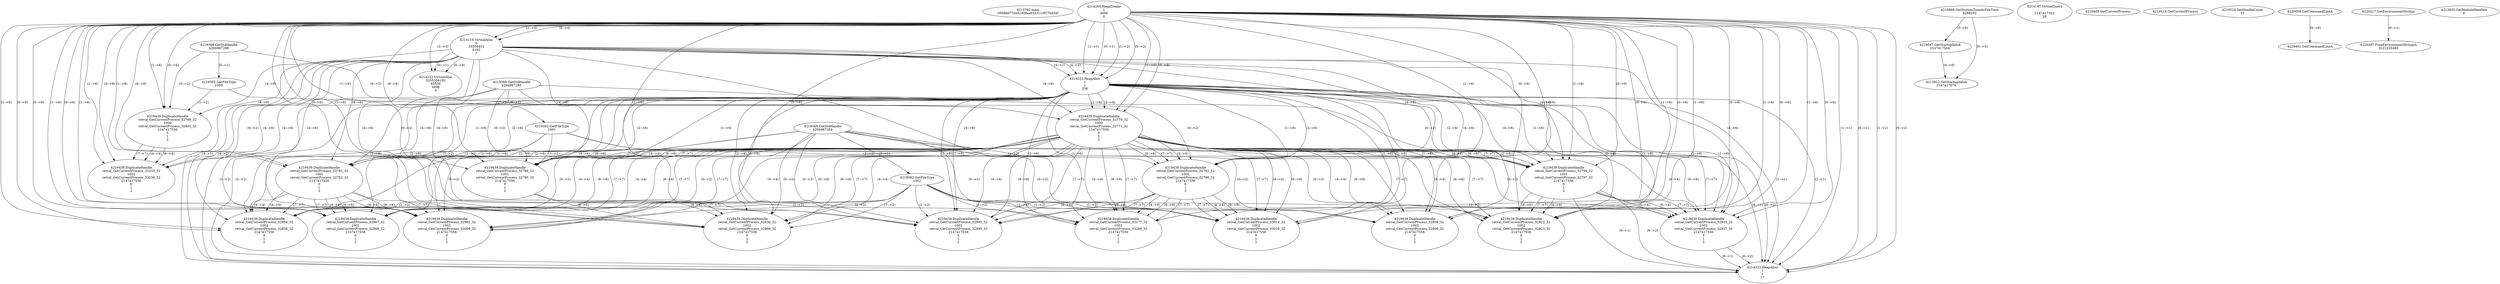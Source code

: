 // Global SCDG with merge call
digraph {
	0 [label="4213792.main
00b9dd77da4140faa933311df27bd34f"]
	1 [label="4214265.HeapCreate
1
4096
0"]
	2 [label="4218869.GetSystemTimeAsFileTime
4288292"]
	3 [label="4214116.VirtualAlloc
0
33554432
8192
1"]
	1 -> 3 [label="(1-->4)"]
	1 -> 3 [label="(0-->4)"]
	4 [label="4214147.VirtualQuery

2147417352
28"]
	5 [label="4214222.VirtualAlloc
3255304192
65536
4096
4"]
	3 -> 5 [label="(0-->1)"]
	1 -> 5 [label="(2-->3)"]
	3 -> 5 [label="(0-->0)"]
	6 [label="4219047.GetStartupInfoA
2147417564"]
	2 -> 6 [label="(0-->0)"]
	7 [label="4219368.GetStdHandle
4294967286"]
	8 [label="4219392.GetFileType
1000"]
	7 -> 8 [label="(0-->1)"]
	9 [label="4219405.GetCurrentProcess
"]
	10 [label="4219414.GetCurrentProcess
"]
	11 [label="4219439.DuplicateHandle
retval_GetCurrentProcess_32789_32
1000
retval_GetCurrentProcess_32802_32
2147417556
0
1
2"]
	7 -> 11 [label="(0-->2)"]
	8 -> 11 [label="(1-->2)"]
	1 -> 11 [label="(1-->6)"]
	1 -> 11 [label="(0-->6)"]
	3 -> 11 [label="(4-->6)"]
	12 [label="4219368.GetStdHandle
4294967285"]
	13 [label="4219392.GetFileType
1001"]
	12 -> 13 [label="(0-->1)"]
	14 [label="4219439.DuplicateHandle
retval_GetCurrentProcess_33235_32
1001
retval_GetCurrentProcess_33236_32
2147417556
0
1
2"]
	12 -> 14 [label="(0-->2)"]
	13 -> 14 [label="(1-->2)"]
	11 -> 14 [label="(4-->4)"]
	1 -> 14 [label="(1-->6)"]
	1 -> 14 [label="(0-->6)"]
	3 -> 14 [label="(4-->6)"]
	11 -> 14 [label="(6-->6)"]
	11 -> 14 [label="(7-->7)"]
	15 [label="4214333.HeapAlloc
1
1
256"]
	1 -> 15 [label="(1-->1)"]
	1 -> 15 [label="(0-->1)"]
	3 -> 15 [label="(4-->1)"]
	1 -> 15 [label="(1-->2)"]
	1 -> 15 [label="(0-->2)"]
	3 -> 15 [label="(4-->2)"]
	16 [label="4219439.DuplicateHandle
retval_GetCurrentProcess_32770_32
1000
retval_GetCurrentProcess_32771_32
2147417556
0
1
2"]
	7 -> 16 [label="(0-->2)"]
	8 -> 16 [label="(1-->2)"]
	1 -> 16 [label="(1-->6)"]
	1 -> 16 [label="(0-->6)"]
	3 -> 16 [label="(4-->6)"]
	15 -> 16 [label="(1-->6)"]
	15 -> 16 [label="(2-->6)"]
	17 [label="4219439.DuplicateHandle
retval_GetCurrentProcess_32792_32
1001
retval_GetCurrentProcess_32796_32
2147417556
0
1
2"]
	12 -> 17 [label="(0-->2)"]
	13 -> 17 [label="(1-->2)"]
	16 -> 17 [label="(4-->4)"]
	1 -> 17 [label="(1-->6)"]
	1 -> 17 [label="(0-->6)"]
	3 -> 17 [label="(4-->6)"]
	15 -> 17 [label="(1-->6)"]
	15 -> 17 [label="(2-->6)"]
	16 -> 17 [label="(6-->6)"]
	16 -> 17 [label="(7-->7)"]
	18 [label="4219368.GetStdHandle
4294967284"]
	19 [label="4219392.GetFileType
1002"]
	18 -> 19 [label="(0-->1)"]
	20 [label="4219439.DuplicateHandle
retval_GetCurrentProcess_33177_32
1002
retval_GetCurrentProcess_33286_32
2147417556
0
1
2"]
	18 -> 20 [label="(0-->2)"]
	19 -> 20 [label="(1-->2)"]
	16 -> 20 [label="(4-->4)"]
	17 -> 20 [label="(4-->4)"]
	1 -> 20 [label="(1-->6)"]
	1 -> 20 [label="(0-->6)"]
	3 -> 20 [label="(4-->6)"]
	15 -> 20 [label="(1-->6)"]
	15 -> 20 [label="(2-->6)"]
	16 -> 20 [label="(6-->6)"]
	17 -> 20 [label="(6-->6)"]
	16 -> 20 [label="(7-->7)"]
	17 -> 20 [label="(7-->7)"]
	21 [label="4219439.DuplicateHandle
retval_GetCurrentProcess_32794_32
1001
retval_GetCurrentProcess_32797_32
2147417556
0
1
2"]
	12 -> 21 [label="(0-->2)"]
	13 -> 21 [label="(1-->2)"]
	16 -> 21 [label="(4-->4)"]
	1 -> 21 [label="(1-->6)"]
	1 -> 21 [label="(0-->6)"]
	3 -> 21 [label="(4-->6)"]
	15 -> 21 [label="(1-->6)"]
	15 -> 21 [label="(2-->6)"]
	16 -> 21 [label="(6-->6)"]
	16 -> 21 [label="(7-->7)"]
	22 [label="4219439.DuplicateHandle
retval_GetCurrentProcess_32935_32
1002
retval_GetCurrentProcess_32937_32
2147417556
0
1
2"]
	18 -> 22 [label="(0-->2)"]
	19 -> 22 [label="(1-->2)"]
	16 -> 22 [label="(4-->4)"]
	21 -> 22 [label="(4-->4)"]
	1 -> 22 [label="(1-->6)"]
	1 -> 22 [label="(0-->6)"]
	3 -> 22 [label="(4-->6)"]
	15 -> 22 [label="(1-->6)"]
	15 -> 22 [label="(2-->6)"]
	16 -> 22 [label="(6-->6)"]
	21 -> 22 [label="(6-->6)"]
	16 -> 22 [label="(7-->7)"]
	21 -> 22 [label="(7-->7)"]
	23 [label="4219524.SetHandleCount
32"]
	24 [label="4220059.GetCommandLineA
"]
	25 [label="4214333.HeapAlloc
1
1
17"]
	1 -> 25 [label="(1-->1)"]
	1 -> 25 [label="(0-->1)"]
	3 -> 25 [label="(4-->1)"]
	15 -> 25 [label="(1-->1)"]
	15 -> 25 [label="(2-->1)"]
	16 -> 25 [label="(6-->1)"]
	21 -> 25 [label="(6-->1)"]
	22 -> 25 [label="(6-->1)"]
	1 -> 25 [label="(1-->2)"]
	1 -> 25 [label="(0-->2)"]
	3 -> 25 [label="(4-->2)"]
	15 -> 25 [label="(1-->2)"]
	15 -> 25 [label="(2-->2)"]
	16 -> 25 [label="(6-->2)"]
	21 -> 25 [label="(6-->2)"]
	22 -> 25 [label="(6-->2)"]
	26 [label="4220217.GetEnvironmentStrings
"]
	27 [label="4220387.FreeEnvironmentStringsA
3221225480"]
	26 -> 27 [label="(0-->1)"]
	28 [label="4213922.GetStartupInfoA
2147417676"]
	2 -> 28 [label="(0-->0)"]
	6 -> 28 [label="(0-->0)"]
	29 [label="4213930.GetModuleHandleA
0"]
	30 [label="4220401.GetCommandLineA
"]
	24 -> 30 [label="(0-->0)"]
	31 [label="4219439.DuplicateHandle
retval_GetCurrentProcess_33014_32
1002
retval_GetCurrentProcess_33016_32
2147417556
0
1
2"]
	18 -> 31 [label="(0-->2)"]
	19 -> 31 [label="(1-->2)"]
	16 -> 31 [label="(4-->4)"]
	17 -> 31 [label="(4-->4)"]
	1 -> 31 [label="(1-->6)"]
	1 -> 31 [label="(0-->6)"]
	3 -> 31 [label="(4-->6)"]
	15 -> 31 [label="(1-->6)"]
	15 -> 31 [label="(2-->6)"]
	16 -> 31 [label="(6-->6)"]
	17 -> 31 [label="(6-->6)"]
	16 -> 31 [label="(7-->7)"]
	17 -> 31 [label="(7-->7)"]
	32 [label="4219439.DuplicateHandle
retval_GetCurrentProcess_32806_32
1002
retval_GetCurrentProcess_32808_32
2147417556
0
1
2"]
	18 -> 32 [label="(0-->2)"]
	19 -> 32 [label="(1-->2)"]
	16 -> 32 [label="(4-->4)"]
	1 -> 32 [label="(1-->6)"]
	1 -> 32 [label="(0-->6)"]
	3 -> 32 [label="(4-->6)"]
	15 -> 32 [label="(1-->6)"]
	15 -> 32 [label="(2-->6)"]
	16 -> 32 [label="(6-->6)"]
	16 -> 32 [label="(7-->7)"]
	33 [label="4219439.DuplicateHandle
retval_GetCurrentProcess_32781_32
1001
retval_GetCurrentProcess_32782_32
2147417556
0
1
2"]
	12 -> 33 [label="(0-->2)"]
	13 -> 33 [label="(1-->2)"]
	16 -> 33 [label="(4-->4)"]
	1 -> 33 [label="(1-->6)"]
	1 -> 33 [label="(0-->6)"]
	3 -> 33 [label="(4-->6)"]
	15 -> 33 [label="(1-->6)"]
	15 -> 33 [label="(2-->6)"]
	16 -> 33 [label="(6-->6)"]
	16 -> 33 [label="(7-->7)"]
	34 [label="4219439.DuplicateHandle
retval_GetCurrentProcess_32854_32
1002
retval_GetCurrentProcess_32858_32
2147417556
0
1
2"]
	18 -> 34 [label="(0-->2)"]
	19 -> 34 [label="(1-->2)"]
	16 -> 34 [label="(4-->4)"]
	33 -> 34 [label="(4-->4)"]
	1 -> 34 [label="(1-->6)"]
	1 -> 34 [label="(0-->6)"]
	3 -> 34 [label="(4-->6)"]
	15 -> 34 [label="(1-->6)"]
	15 -> 34 [label="(2-->6)"]
	16 -> 34 [label="(6-->6)"]
	33 -> 34 [label="(6-->6)"]
	16 -> 34 [label="(7-->7)"]
	33 -> 34 [label="(7-->7)"]
	35 [label="4219439.DuplicateHandle
retval_GetCurrentProcess_32967_32
1002
retval_GetCurrentProcess_32988_32
2147417556
0
1
2"]
	18 -> 35 [label="(0-->2)"]
	19 -> 35 [label="(1-->2)"]
	16 -> 35 [label="(4-->4)"]
	33 -> 35 [label="(4-->4)"]
	1 -> 35 [label="(1-->6)"]
	1 -> 35 [label="(0-->6)"]
	3 -> 35 [label="(4-->6)"]
	15 -> 35 [label="(1-->6)"]
	15 -> 35 [label="(2-->6)"]
	16 -> 35 [label="(6-->6)"]
	33 -> 35 [label="(6-->6)"]
	16 -> 35 [label="(7-->7)"]
	33 -> 35 [label="(7-->7)"]
	36 [label="4219439.DuplicateHandle
retval_GetCurrentProcess_32993_32
1002
retval_GetCurrentProcess_32995_32
2147417556
0
1
2"]
	18 -> 36 [label="(0-->2)"]
	19 -> 36 [label="(1-->2)"]
	16 -> 36 [label="(4-->4)"]
	17 -> 36 [label="(4-->4)"]
	1 -> 36 [label="(1-->6)"]
	1 -> 36 [label="(0-->6)"]
	3 -> 36 [label="(4-->6)"]
	15 -> 36 [label="(1-->6)"]
	15 -> 36 [label="(2-->6)"]
	16 -> 36 [label="(6-->6)"]
	17 -> 36 [label="(6-->6)"]
	16 -> 36 [label="(7-->7)"]
	17 -> 36 [label="(7-->7)"]
	37 [label="4219439.DuplicateHandle
retval_GetCurrentProcess_32962_32
1002
retval_GetCurrentProcess_33009_32
2147417556
0
1
2"]
	18 -> 37 [label="(0-->2)"]
	19 -> 37 [label="(1-->2)"]
	16 -> 37 [label="(4-->4)"]
	33 -> 37 [label="(4-->4)"]
	1 -> 37 [label="(1-->6)"]
	1 -> 37 [label="(0-->6)"]
	3 -> 37 [label="(4-->6)"]
	15 -> 37 [label="(1-->6)"]
	15 -> 37 [label="(2-->6)"]
	16 -> 37 [label="(6-->6)"]
	33 -> 37 [label="(6-->6)"]
	16 -> 37 [label="(7-->7)"]
	33 -> 37 [label="(7-->7)"]
	38 [label="4219439.DuplicateHandle
retval_GetCurrentProcess_32788_32
1001
retval_GetCurrentProcess_32795_32
2147417556
0
1
2"]
	12 -> 38 [label="(0-->2)"]
	13 -> 38 [label="(1-->2)"]
	16 -> 38 [label="(4-->4)"]
	1 -> 38 [label="(1-->6)"]
	1 -> 38 [label="(0-->6)"]
	3 -> 38 [label="(4-->6)"]
	15 -> 38 [label="(1-->6)"]
	15 -> 38 [label="(2-->6)"]
	16 -> 38 [label="(6-->6)"]
	16 -> 38 [label="(7-->7)"]
	39 [label="4219439.DuplicateHandle
retval_GetCurrentProcess_32830_32
1002
retval_GetCurrentProcess_32866_32
2147417556
0
1
2"]
	18 -> 39 [label="(0-->2)"]
	19 -> 39 [label="(1-->2)"]
	16 -> 39 [label="(4-->4)"]
	38 -> 39 [label="(4-->4)"]
	1 -> 39 [label="(1-->6)"]
	1 -> 39 [label="(0-->6)"]
	3 -> 39 [label="(4-->6)"]
	15 -> 39 [label="(1-->6)"]
	15 -> 39 [label="(2-->6)"]
	16 -> 39 [label="(6-->6)"]
	38 -> 39 [label="(6-->6)"]
	16 -> 39 [label="(7-->7)"]
	38 -> 39 [label="(7-->7)"]
	40 [label="4219439.DuplicateHandle
retval_GetCurrentProcess_32922_32
1002
retval_GetCurrentProcess_32923_32
2147417556
0
1
2"]
	18 -> 40 [label="(0-->2)"]
	19 -> 40 [label="(1-->2)"]
	16 -> 40 [label="(4-->4)"]
	21 -> 40 [label="(4-->4)"]
	1 -> 40 [label="(1-->6)"]
	1 -> 40 [label="(0-->6)"]
	3 -> 40 [label="(4-->6)"]
	15 -> 40 [label="(1-->6)"]
	15 -> 40 [label="(2-->6)"]
	16 -> 40 [label="(6-->6)"]
	21 -> 40 [label="(6-->6)"]
	16 -> 40 [label="(7-->7)"]
	21 -> 40 [label="(7-->7)"]
}
